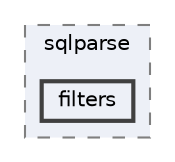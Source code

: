 digraph "C:/Users/LukeMabie/documents/Development/Password_Saver_Using_Django-master/venv/Lib/site-packages/sqlparse/filters"
{
 // LATEX_PDF_SIZE
  bgcolor="transparent";
  edge [fontname=Helvetica,fontsize=10,labelfontname=Helvetica,labelfontsize=10];
  node [fontname=Helvetica,fontsize=10,shape=box,height=0.2,width=0.4];
  compound=true
  subgraph clusterdir_8663dbf25750359afd5e08141be796e6 {
    graph [ bgcolor="#edf0f7", pencolor="grey50", label="sqlparse", fontname=Helvetica,fontsize=10 style="filled,dashed", URL="dir_8663dbf25750359afd5e08141be796e6.html",tooltip=""]
  dir_9560fdd65d13ef1883b00eba9ad51c8b [label="filters", fillcolor="#edf0f7", color="grey25", style="filled,bold", URL="dir_9560fdd65d13ef1883b00eba9ad51c8b.html",tooltip=""];
  }
}
